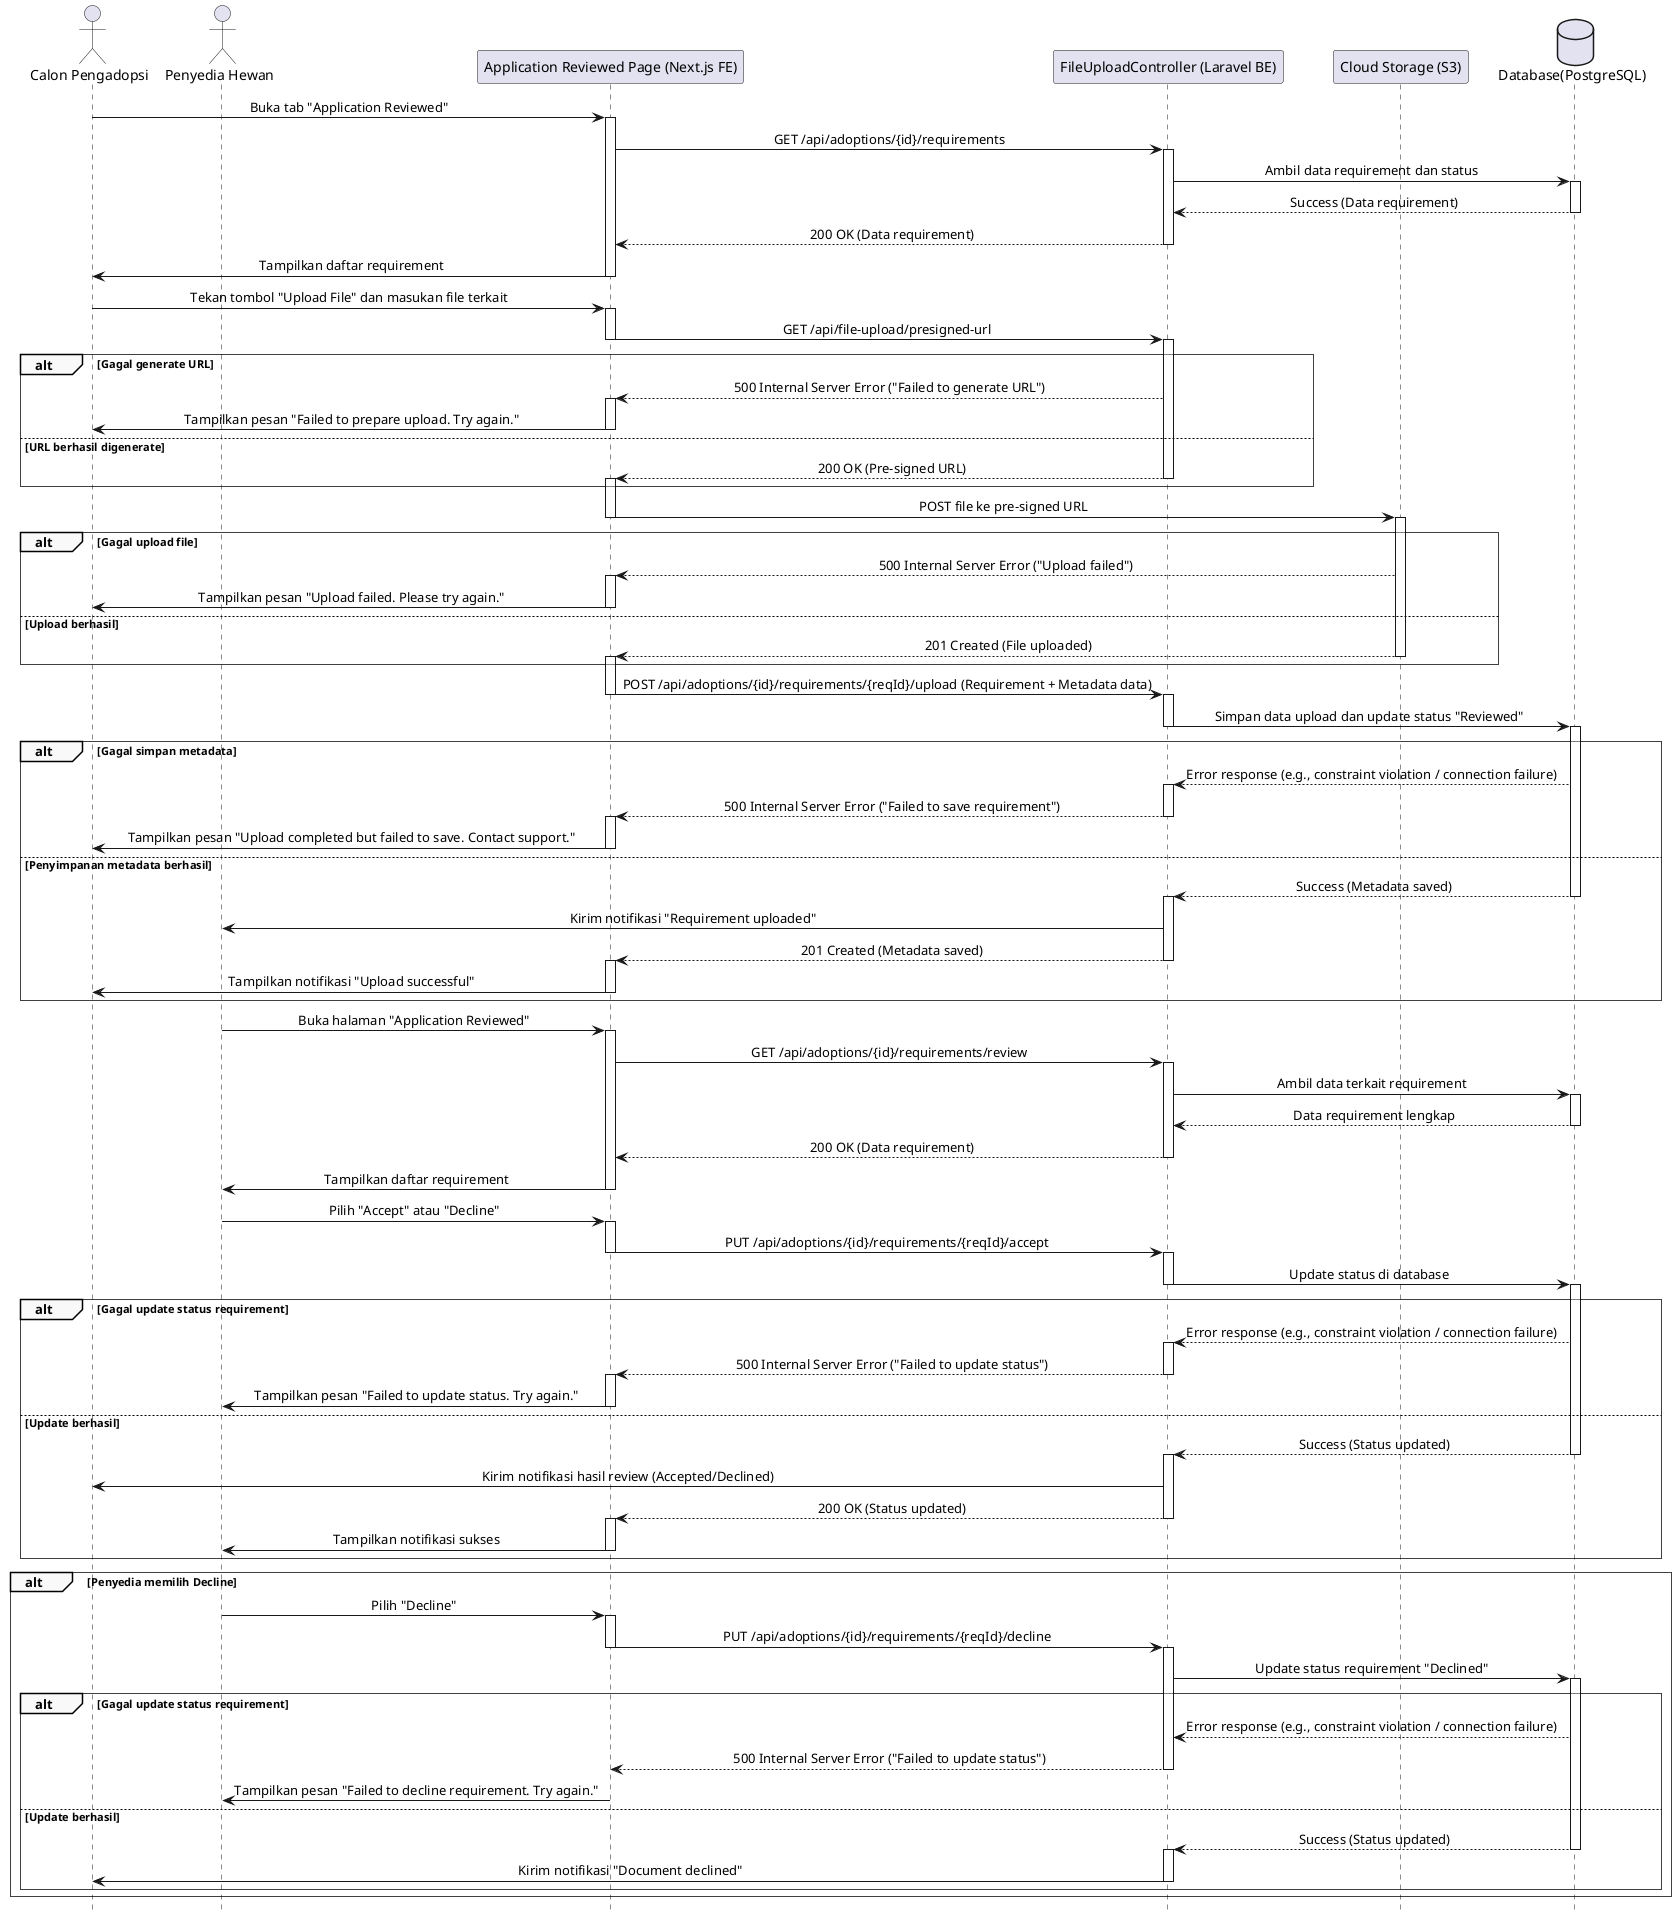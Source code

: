 @startuml
' === Styling ===
skinparam sequence {
    LifelineFooterStrategy none
    MessageAlign center
    ArrowThickness 1
    ParticipantPadding 20
    GroupBorderThickness 0.5
    GroupBackgroundColor #F9F9F9
}
hide footbox

actor "Calon Pengadopsi" as Adopter
actor "Penyedia Hewan" as Provider
participant "Application Reviewed Page (Next.js FE)" as FE
participant "FileUploadController (Laravel BE)" as BE
participant "Cloud Storage (S3)" as Storage
database "Database(PostgreSQL)" as DB

'== Membuka Halaman Application Reviewed ==
Adopter -> FE: Buka tab "Application Reviewed"
activate FE
FE -> BE: GET /api/adoptions/{id}/requirements
activate BE
BE -> DB: Ambil data requirement dan status
activate DB
DB --> BE: Success (Data requirement)
deactivate DB
BE --> FE: 200 OK (Data requirement)
deactivate BE
FE -> Adopter: Tampilkan daftar requirement
deactivate FE

'== Mengunggah Dokumen Requirement ==
Adopter -> FE: Tekan tombol "Upload File" dan masukan file terkait
activate FE
FE -> BE: GET /api/file-upload/presigned-url
deactivate FE
activate BE

alt Gagal generate URL
    BE --> FE: 500 Internal Server Error ("Failed to generate URL")
    activate FE
    FE -> Adopter: Tampilkan pesan "Failed to prepare upload. Try again."
    deactivate FE
else URL berhasil digenerate
    BE --> FE: 200 OK (Pre-signed URL)
    deactivate BE
    activate FE
end
FE -> Storage: POST file ke pre-signed URL
deactivate FE
activate Storage

alt Gagal upload file
    Storage --> FE: 500 Internal Server Error ("Upload failed")
    activate FE
    FE -> Adopter: Tampilkan pesan "Upload failed. Please try again."
    deactivate FE
else Upload berhasil
    Storage --> FE: 201 Created (File uploaded)
    deactivate Storage
    activate FE
end

FE -> BE: POST /api/adoptions/{id}/requirements/{reqId}/upload (Requirement + Metadata data)
deactivate FE
activate BE
BE -> DB: Simpan data upload dan update status "Reviewed"
deactivate BE
activate DB
alt Gagal simpan metadata
    DB --> BE: Error response (e.g., constraint violation / connection failure)
    activate BE
    BE --> FE: 500 Internal Server Error ("Failed to save requirement")
    deactivate BE
    activate FE
    FE -> Adopter: Tampilkan pesan "Upload completed but failed to save. Contact support."
    deactivate FE
else Penyimpanan metadata berhasil
    DB --> BE: Success (Metadata saved)
    deactivate DB
    activate BE
    BE -> Provider: Kirim notifikasi "Requirement uploaded"
    BE --> FE: 201 Created (Metadata saved)
    deactivate BE

    activate FE
    FE -> Adopter: Tampilkan notifikasi "Upload successful"
    deactivate FE
end

'== Notifikasi ke Penyedia Hewan ==
'note right of BE
'    Penyedia hewan dapat melihat
'    requirement baru yang diunggah
'    untuk ditinjau.
'end note

'== Peninjauan oleh Penyedia Hewan ==
Provider -> FE: Buka halaman "Application Reviewed"
activate FE
FE -> BE: GET /api/adoptions/{id}/requirements/review
activate BE
BE -> DB: Ambil data terkait requirement
activate DB
DB --> BE: Data requirement lengkap
deactivate DB
BE --> FE: 200 OK (Data requirement)
deactivate BE
FE -> Provider: Tampilkan daftar requirement
deactivate FE

'== Menentukan Status Requirement ==
Provider -> FE: Pilih "Accept" atau "Decline"
activate FE
FE -> BE: PUT /api/adoptions/{id}/requirements/{reqId}/accept
deactivate FE
activate BE
BE -> DB: Update status di database
deactivate BE
activate DB

alt Gagal update status requirement
    DB --> BE: Error response (e.g., constraint violation / connection failure)
    activate BE
    BE --> FE: 500 Internal Server Error ("Failed to update status")
    deactivate BE
    activate FE
    FE -> Provider: Tampilkan pesan "Failed to update status. Try again."
    deactivate FE
else Update berhasil
    DB --> BE: Success (Status updated)
    deactivate DB
    activate BE
    BE -> Adopter: Kirim notifikasi hasil review (Accepted/Declined)
    BE --> FE: 200 OK (Status updated)
    deactivate BE
    activate FE
    FE -> Provider: Tampilkan notifikasi sukses
    deactivate FE
end

'== Penyedia menolak dokumen ==
alt Penyedia memilih Decline
    Provider -> FE: Pilih "Decline"
    activate FE
    FE -> BE: PUT /api/adoptions/{id}/requirements/{reqId}/decline
    deactivate FE
    activate BE
    BE -> DB: Update status requirement "Declined"
    activate DB

    alt Gagal update status requirement
        DB --> BE: Error response (e.g., constraint violation / connection failure)
        BE --> FE: 500 Internal Server Error ("Failed to update status")
        deactivate BE
        FE -> Provider: Tampilkan pesan "Failed to decline requirement. Try again."
        deactivate FE
    else Update berhasil
        DB --> BE: Success (Status updated)
        deactivate DB
        activate BE
        BE -> Adopter: Kirim notifikasi "Document declined"
        deactivate BE
'        note right of Adopter
'            Pengadopsi dapat mengunggah ulang
'            dokumen yang sudah diperbaiki.
'        end note
    end
end


@enduml